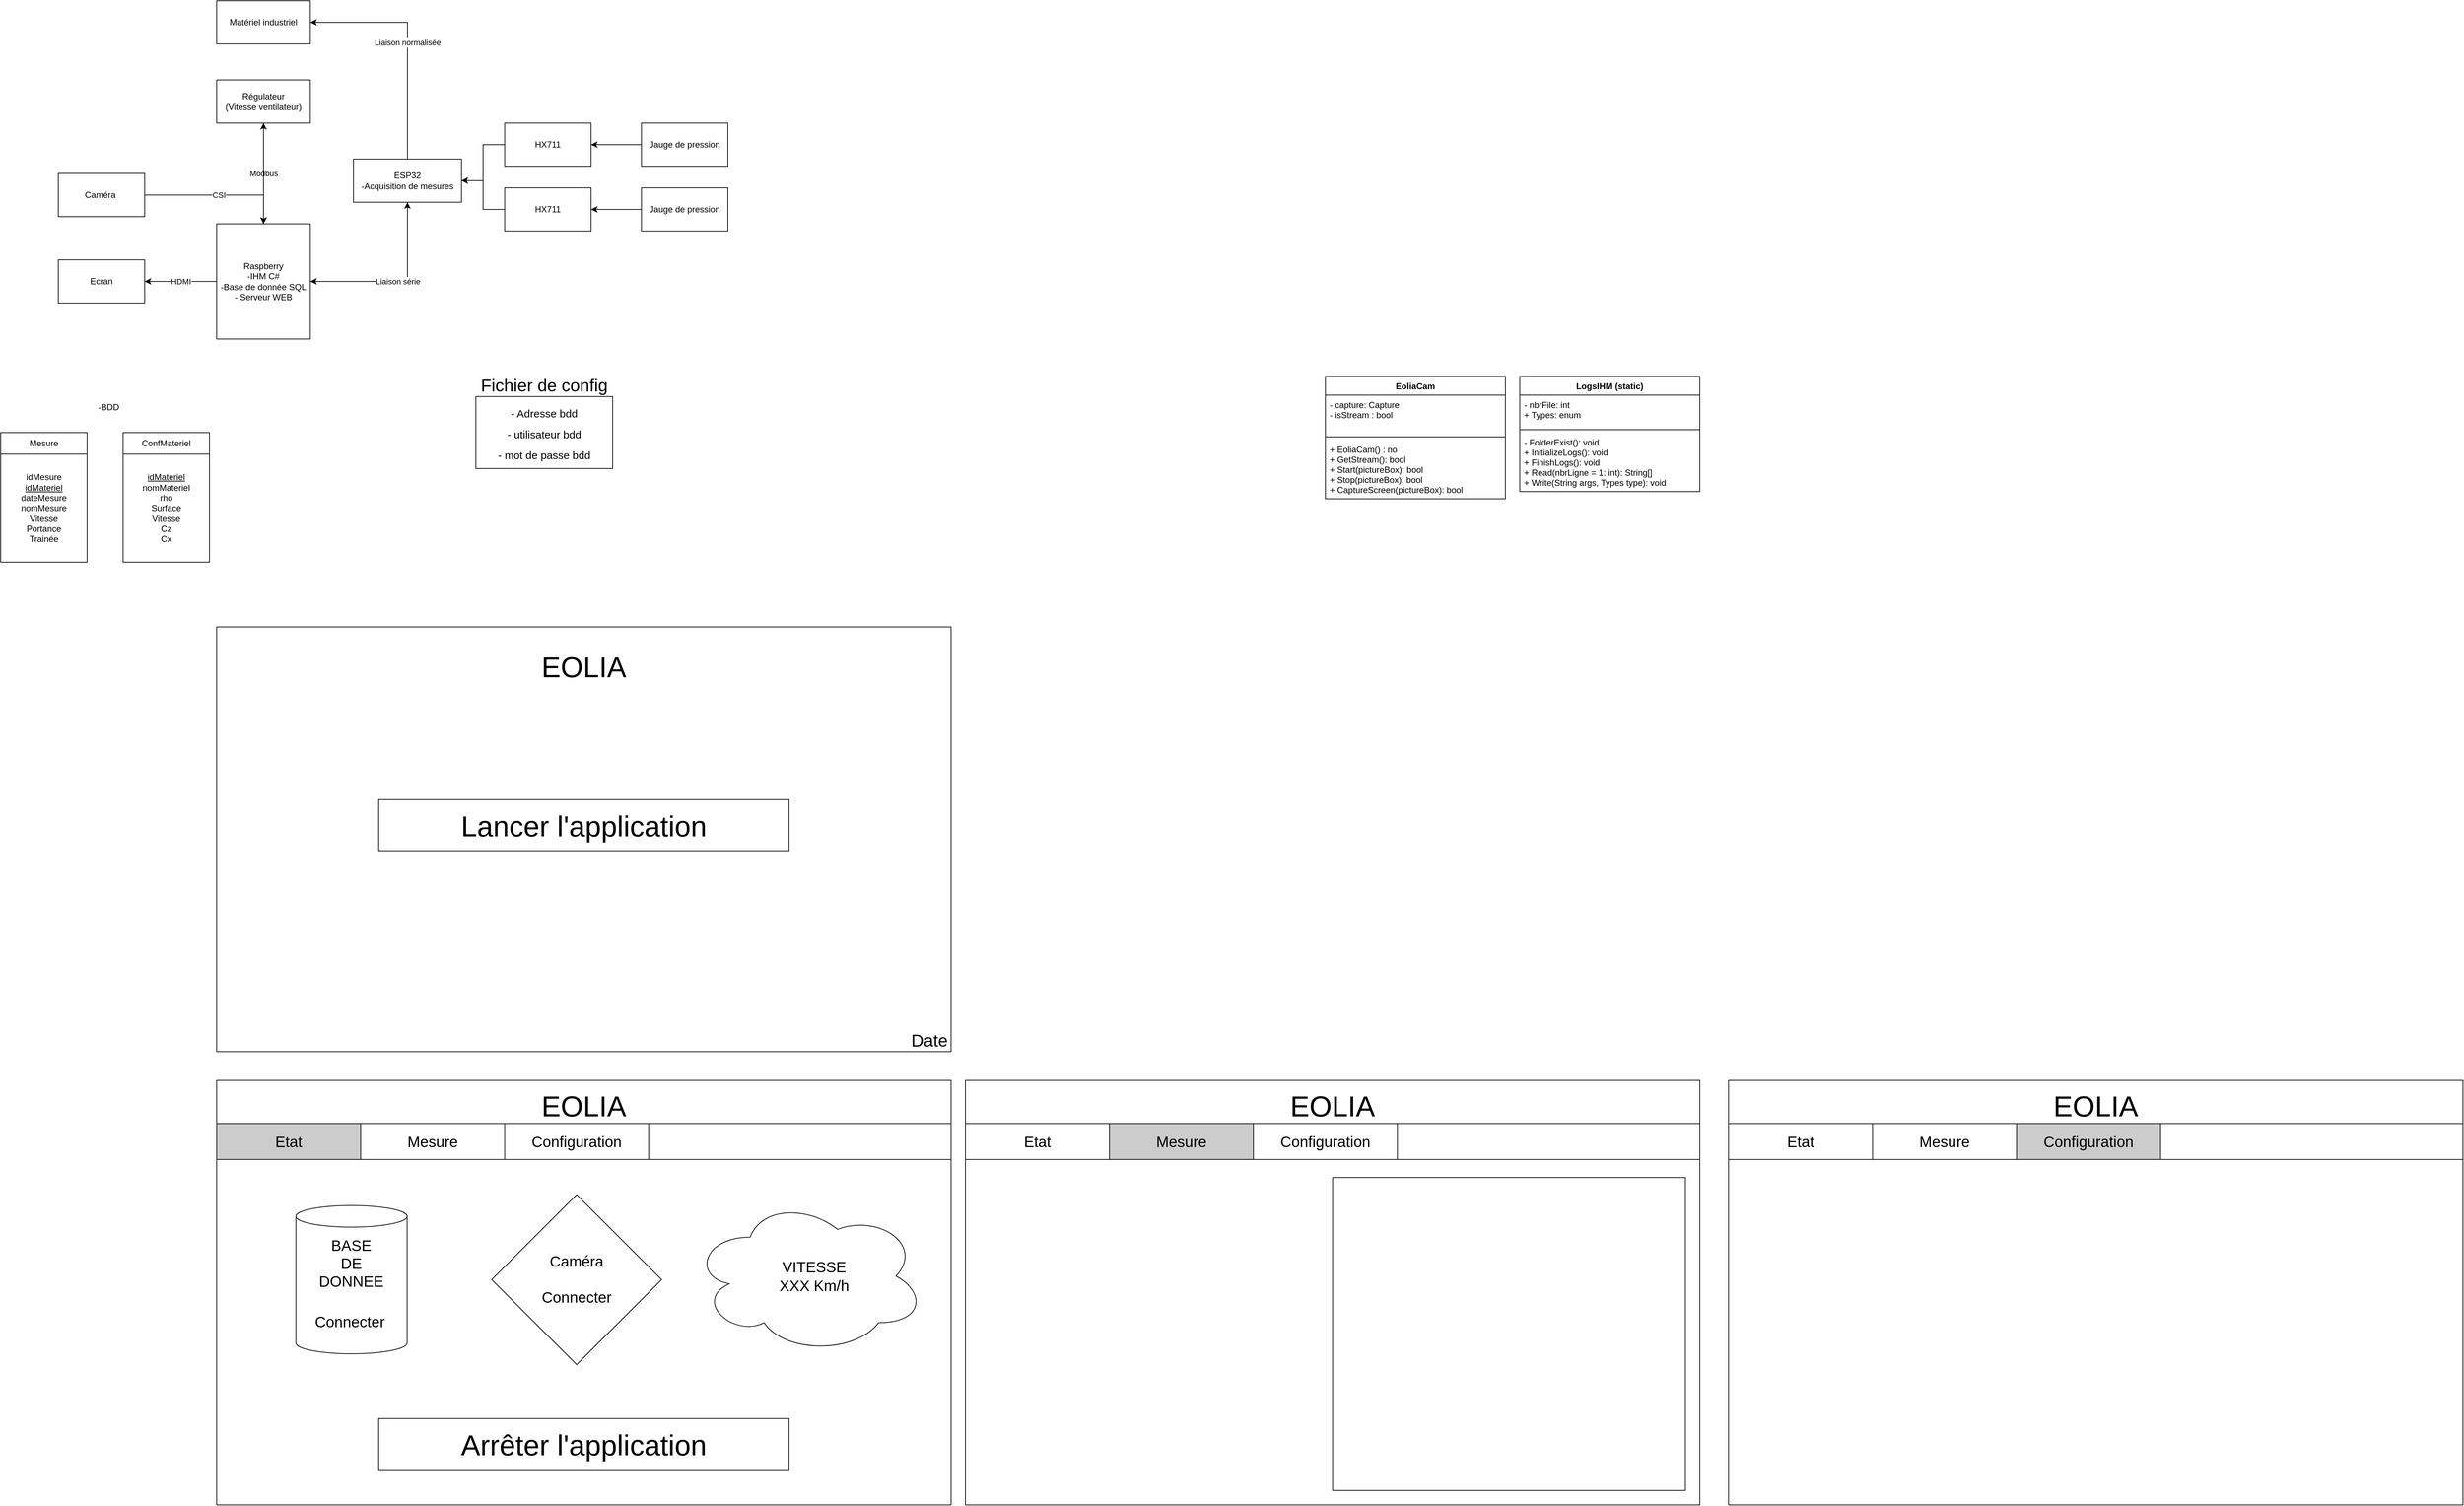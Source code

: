 <mxfile version="20.8.3" type="github">
  <diagram id="sAFR3K0FHI-QMzSaqLU8" name="Page-1">
    <mxGraphModel dx="304" dy="561" grid="1" gridSize="10" guides="1" tooltips="1" connect="1" arrows="1" fold="1" page="1" pageScale="1" pageWidth="827" pageHeight="1169" math="0" shadow="0">
      <root>
        <mxCell id="0" />
        <mxCell id="1" parent="0" />
        <mxCell id="JPDFNG_8sJOL_J7qTDZQ-5" value="Modbus" style="edgeStyle=orthogonalEdgeStyle;rounded=0;orthogonalLoop=1;jettySize=auto;html=1;exitX=0.5;exitY=1;exitDx=0;exitDy=0;entryX=0.5;entryY=0;entryDx=0;entryDy=0;" parent="1" source="JPDFNG_8sJOL_J7qTDZQ-1" target="JPDFNG_8sJOL_J7qTDZQ-2" edge="1">
          <mxGeometry relative="1" as="geometry" />
        </mxCell>
        <mxCell id="JPDFNG_8sJOL_J7qTDZQ-1" value="Régulateur&lt;br&gt;(Vitesse ventilateur)" style="rounded=0;whiteSpace=wrap;html=1;" parent="1" vertex="1">
          <mxGeometry x="320" y="190" width="130" height="60" as="geometry" />
        </mxCell>
        <mxCell id="JPDFNG_8sJOL_J7qTDZQ-9" value="HDMI" style="edgeStyle=orthogonalEdgeStyle;rounded=0;orthogonalLoop=1;jettySize=auto;html=1;exitX=0;exitY=0.5;exitDx=0;exitDy=0;entryX=1;entryY=0.5;entryDx=0;entryDy=0;" parent="1" source="JPDFNG_8sJOL_J7qTDZQ-2" target="JPDFNG_8sJOL_J7qTDZQ-7" edge="1">
          <mxGeometry relative="1" as="geometry" />
        </mxCell>
        <mxCell id="JPDFNG_8sJOL_J7qTDZQ-2" value="Raspberry&lt;br&gt;-IHM C#&lt;br&gt;-Base de donnée SQL&lt;br&gt;- Serveur WEB" style="rounded=0;whiteSpace=wrap;html=1;" parent="1" vertex="1">
          <mxGeometry x="320" y="390" width="130" height="160" as="geometry" />
        </mxCell>
        <mxCell id="JPDFNG_8sJOL_J7qTDZQ-4" value="CSI" style="edgeStyle=orthogonalEdgeStyle;rounded=0;orthogonalLoop=1;jettySize=auto;html=1;exitX=1;exitY=0.5;exitDx=0;exitDy=0;entryX=0.5;entryY=0;entryDx=0;entryDy=0;" parent="1" source="JPDFNG_8sJOL_J7qTDZQ-3" target="JPDFNG_8sJOL_J7qTDZQ-2" edge="1">
          <mxGeometry relative="1" as="geometry" />
        </mxCell>
        <mxCell id="JPDFNG_8sJOL_J7qTDZQ-3" value="Caméra&amp;nbsp;" style="rounded=0;whiteSpace=wrap;html=1;" parent="1" vertex="1">
          <mxGeometry x="100" y="320" width="120" height="60" as="geometry" />
        </mxCell>
        <mxCell id="JPDFNG_8sJOL_J7qTDZQ-6" value="Matériel industriel" style="rounded=0;whiteSpace=wrap;html=1;" parent="1" vertex="1">
          <mxGeometry x="320" y="80" width="130" height="60" as="geometry" />
        </mxCell>
        <mxCell id="JPDFNG_8sJOL_J7qTDZQ-7" value="Ecran" style="rounded=0;whiteSpace=wrap;html=1;" parent="1" vertex="1">
          <mxGeometry x="100" y="440" width="120" height="60" as="geometry" />
        </mxCell>
        <mxCell id="JPDFNG_8sJOL_J7qTDZQ-19" value="Liaison série&amp;nbsp;" style="edgeStyle=orthogonalEdgeStyle;rounded=0;orthogonalLoop=1;jettySize=auto;html=1;exitX=0.5;exitY=1;exitDx=0;exitDy=0;entryX=1;entryY=0.5;entryDx=0;entryDy=0;" parent="1" source="JPDFNG_8sJOL_J7qTDZQ-10" target="JPDFNG_8sJOL_J7qTDZQ-2" edge="1">
          <mxGeometry relative="1" as="geometry" />
        </mxCell>
        <mxCell id="JPDFNG_8sJOL_J7qTDZQ-20" value="Liaison normalisée" style="edgeStyle=orthogonalEdgeStyle;rounded=0;orthogonalLoop=1;jettySize=auto;html=1;exitX=0.5;exitY=0;exitDx=0;exitDy=0;entryX=1;entryY=0.5;entryDx=0;entryDy=0;" parent="1" source="JPDFNG_8sJOL_J7qTDZQ-10" target="JPDFNG_8sJOL_J7qTDZQ-6" edge="1">
          <mxGeometry relative="1" as="geometry" />
        </mxCell>
        <mxCell id="JPDFNG_8sJOL_J7qTDZQ-10" value="ESP32&lt;br&gt;-Acquisition de mesures" style="rounded=0;whiteSpace=wrap;html=1;" parent="1" vertex="1">
          <mxGeometry x="510" y="300" width="150" height="60" as="geometry" />
        </mxCell>
        <mxCell id="JPDFNG_8sJOL_J7qTDZQ-14" style="edgeStyle=orthogonalEdgeStyle;rounded=0;orthogonalLoop=1;jettySize=auto;html=1;exitX=0;exitY=0.5;exitDx=0;exitDy=0;entryX=1;entryY=0.5;entryDx=0;entryDy=0;" parent="1" source="JPDFNG_8sJOL_J7qTDZQ-11" target="JPDFNG_8sJOL_J7qTDZQ-10" edge="1">
          <mxGeometry relative="1" as="geometry" />
        </mxCell>
        <mxCell id="JPDFNG_8sJOL_J7qTDZQ-11" value="HX711" style="rounded=0;whiteSpace=wrap;html=1;" parent="1" vertex="1">
          <mxGeometry x="720" y="250" width="120" height="60" as="geometry" />
        </mxCell>
        <mxCell id="JPDFNG_8sJOL_J7qTDZQ-13" style="edgeStyle=orthogonalEdgeStyle;rounded=0;orthogonalLoop=1;jettySize=auto;html=1;exitX=0;exitY=0.5;exitDx=0;exitDy=0;entryX=1;entryY=0.5;entryDx=0;entryDy=0;" parent="1" source="JPDFNG_8sJOL_J7qTDZQ-12" target="JPDFNG_8sJOL_J7qTDZQ-10" edge="1">
          <mxGeometry relative="1" as="geometry" />
        </mxCell>
        <mxCell id="JPDFNG_8sJOL_J7qTDZQ-12" value="HX711" style="rounded=0;whiteSpace=wrap;html=1;" parent="1" vertex="1">
          <mxGeometry x="720" y="340" width="120" height="60" as="geometry" />
        </mxCell>
        <mxCell id="JPDFNG_8sJOL_J7qTDZQ-18" style="edgeStyle=orthogonalEdgeStyle;rounded=0;orthogonalLoop=1;jettySize=auto;html=1;exitX=0;exitY=0.5;exitDx=0;exitDy=0;entryX=1;entryY=0.5;entryDx=0;entryDy=0;" parent="1" source="JPDFNG_8sJOL_J7qTDZQ-15" target="JPDFNG_8sJOL_J7qTDZQ-11" edge="1">
          <mxGeometry relative="1" as="geometry" />
        </mxCell>
        <mxCell id="JPDFNG_8sJOL_J7qTDZQ-15" value="Jauge de pression" style="rounded=0;whiteSpace=wrap;html=1;" parent="1" vertex="1">
          <mxGeometry x="910" y="250" width="120" height="60" as="geometry" />
        </mxCell>
        <mxCell id="JPDFNG_8sJOL_J7qTDZQ-17" style="edgeStyle=orthogonalEdgeStyle;rounded=0;orthogonalLoop=1;jettySize=auto;html=1;exitX=0;exitY=0.5;exitDx=0;exitDy=0;entryX=1;entryY=0.5;entryDx=0;entryDy=0;" parent="1" source="JPDFNG_8sJOL_J7qTDZQ-16" target="JPDFNG_8sJOL_J7qTDZQ-12" edge="1">
          <mxGeometry relative="1" as="geometry" />
        </mxCell>
        <mxCell id="JPDFNG_8sJOL_J7qTDZQ-16" value="Jauge de pression" style="rounded=0;whiteSpace=wrap;html=1;" parent="1" vertex="1">
          <mxGeometry x="910" y="340" width="120" height="60" as="geometry" />
        </mxCell>
        <mxCell id="JPDFNG_8sJOL_J7qTDZQ-21" value="" style="endArrow=classic;startArrow=classic;html=1;rounded=0;entryX=0.5;entryY=1;entryDx=0;entryDy=0;exitX=0.5;exitY=0;exitDx=0;exitDy=0;" parent="1" source="JPDFNG_8sJOL_J7qTDZQ-2" target="JPDFNG_8sJOL_J7qTDZQ-1" edge="1">
          <mxGeometry width="50" height="50" relative="1" as="geometry">
            <mxPoint x="370" y="430" as="sourcePoint" />
            <mxPoint x="420" y="380" as="targetPoint" />
          </mxGeometry>
        </mxCell>
        <mxCell id="JPDFNG_8sJOL_J7qTDZQ-22" value="" style="endArrow=classic;html=1;rounded=0;entryX=0.5;entryY=1;entryDx=0;entryDy=0;" parent="1" target="JPDFNG_8sJOL_J7qTDZQ-10" edge="1">
          <mxGeometry width="50" height="50" relative="1" as="geometry">
            <mxPoint x="585" y="440" as="sourcePoint" />
            <mxPoint x="420" y="380" as="targetPoint" />
          </mxGeometry>
        </mxCell>
        <mxCell id="JPDFNG_8sJOL_J7qTDZQ-24" value="Mesure" style="rounded=0;whiteSpace=wrap;html=1;" parent="1" vertex="1">
          <mxGeometry x="20" y="680" width="120" height="30" as="geometry" />
        </mxCell>
        <mxCell id="JPDFNG_8sJOL_J7qTDZQ-25" value="-BDD" style="text;html=1;strokeColor=none;fillColor=none;align=center;verticalAlign=middle;whiteSpace=wrap;rounded=0;" parent="1" vertex="1">
          <mxGeometry x="140" y="630" width="60" height="30" as="geometry" />
        </mxCell>
        <mxCell id="JPDFNG_8sJOL_J7qTDZQ-26" value="idMesure&lt;br&gt;&lt;u&gt;idMateriel&lt;/u&gt;&lt;br&gt;dateMesure&lt;br&gt;nomMesure&lt;br&gt;Vitesse&lt;br&gt;Portance&lt;br&gt;Trainée" style="rounded=0;whiteSpace=wrap;html=1;" parent="1" vertex="1">
          <mxGeometry x="20" y="710" width="120" height="150" as="geometry" />
        </mxCell>
        <mxCell id="JPDFNG_8sJOL_J7qTDZQ-27" value="ConfMateriel" style="rounded=0;whiteSpace=wrap;html=1;" parent="1" vertex="1">
          <mxGeometry x="190" y="680" width="120" height="30" as="geometry" />
        </mxCell>
        <mxCell id="JPDFNG_8sJOL_J7qTDZQ-28" value="&lt;u&gt;idMateriel&lt;/u&gt;&lt;br&gt;nomMateriel&lt;br&gt;rho&lt;br&gt;Surface&lt;br&gt;Vitesse&lt;br&gt;Cz&lt;br&gt;Cx" style="rounded=0;whiteSpace=wrap;html=1;" parent="1" vertex="1">
          <mxGeometry x="190" y="710" width="120" height="150" as="geometry" />
        </mxCell>
        <mxCell id="JPDFNG_8sJOL_J7qTDZQ-29" value="" style="rounded=0;whiteSpace=wrap;html=1;" parent="1" vertex="1">
          <mxGeometry x="320" y="950" width="1020" height="590" as="geometry" />
        </mxCell>
        <mxCell id="JPDFNG_8sJOL_J7qTDZQ-32" value="&lt;font style=&quot;font-size: 40px;&quot;&gt;EOLIA&lt;/font&gt;" style="text;html=1;strokeColor=none;fillColor=none;align=center;verticalAlign=middle;whiteSpace=wrap;rounded=0;" parent="1" vertex="1">
          <mxGeometry x="770" y="990" width="120" height="30" as="geometry" />
        </mxCell>
        <mxCell id="JPDFNG_8sJOL_J7qTDZQ-33" value="Lancer l&#39;application" style="rounded=0;whiteSpace=wrap;html=1;fontSize=40;" parent="1" vertex="1">
          <mxGeometry x="545" y="1190" width="570" height="71" as="geometry" />
        </mxCell>
        <mxCell id="JPDFNG_8sJOL_J7qTDZQ-35" value="Date" style="text;html=1;strokeColor=none;fillColor=none;align=center;verticalAlign=middle;whiteSpace=wrap;rounded=0;fontSize=24;" parent="1" vertex="1">
          <mxGeometry x="1280" y="1510" width="60" height="30" as="geometry" />
        </mxCell>
        <mxCell id="JPDFNG_8sJOL_J7qTDZQ-37" value="&lt;font style=&quot;font-size: 15px;&quot;&gt;- Adresse bdd&lt;br&gt;- utilisateur bdd&lt;br&gt;- mot de passe bdd&lt;br&gt;&lt;/font&gt;" style="rounded=0;whiteSpace=wrap;html=1;fontSize=24;" parent="1" vertex="1">
          <mxGeometry x="680" y="630" width="190" height="100" as="geometry" />
        </mxCell>
        <mxCell id="JPDFNG_8sJOL_J7qTDZQ-38" value="Fichier de config" style="text;html=1;strokeColor=none;fillColor=none;align=center;verticalAlign=middle;whiteSpace=wrap;rounded=0;fontSize=24;" parent="1" vertex="1">
          <mxGeometry x="680" y="600" width="190" height="30" as="geometry" />
        </mxCell>
        <mxCell id="JPDFNG_8sJOL_J7qTDZQ-41" value="" style="rounded=0;whiteSpace=wrap;html=1;" parent="1" vertex="1">
          <mxGeometry x="320" y="1580" width="1020" height="590" as="geometry" />
        </mxCell>
        <mxCell id="JPDFNG_8sJOL_J7qTDZQ-42" value="&lt;font style=&quot;font-size: 40px;&quot;&gt;EOLIA&lt;/font&gt;" style="text;html=1;strokeColor=none;fillColor=none;align=center;verticalAlign=middle;whiteSpace=wrap;rounded=0;" parent="1" vertex="1">
          <mxGeometry x="770" y="1600" width="120" height="30" as="geometry" />
        </mxCell>
        <mxCell id="JPDFNG_8sJOL_J7qTDZQ-43" value="" style="rounded=0;whiteSpace=wrap;html=1;fontSize=15;" parent="1" vertex="1">
          <mxGeometry x="320" y="1670" width="1020" height="500" as="geometry" />
        </mxCell>
        <mxCell id="JPDFNG_8sJOL_J7qTDZQ-44" value="" style="rounded=0;whiteSpace=wrap;html=1;fontSize=15;" parent="1" vertex="1">
          <mxGeometry x="320" y="1640" width="1020" height="50" as="geometry" />
        </mxCell>
        <mxCell id="JPDFNG_8sJOL_J7qTDZQ-45" value="&lt;font style=&quot;font-size: 21px;&quot;&gt;Etat&lt;/font&gt;" style="rounded=0;whiteSpace=wrap;html=1;fontSize=15;fillColor=#CCCCCC;" parent="1" vertex="1">
          <mxGeometry x="320" y="1640" width="200" height="50" as="geometry" />
        </mxCell>
        <mxCell id="JPDFNG_8sJOL_J7qTDZQ-46" value="&lt;font style=&quot;font-size: 21px;&quot;&gt;Mesure&lt;/font&gt;" style="rounded=0;whiteSpace=wrap;html=1;fontSize=15;" parent="1" vertex="1">
          <mxGeometry x="520" y="1640" width="200" height="50" as="geometry" />
        </mxCell>
        <mxCell id="JPDFNG_8sJOL_J7qTDZQ-47" value="&lt;font style=&quot;font-size: 21px;&quot;&gt;Configuration&lt;/font&gt;" style="rounded=0;whiteSpace=wrap;html=1;fontSize=15;" parent="1" vertex="1">
          <mxGeometry x="720" y="1640" width="200" height="50" as="geometry" />
        </mxCell>
        <mxCell id="JPDFNG_8sJOL_J7qTDZQ-48" value="" style="rounded=0;whiteSpace=wrap;html=1;" parent="1" vertex="1">
          <mxGeometry x="1360" y="1580" width="1020" height="590" as="geometry" />
        </mxCell>
        <mxCell id="JPDFNG_8sJOL_J7qTDZQ-49" value="&lt;font style=&quot;font-size: 40px;&quot;&gt;EOLIA&lt;/font&gt;" style="text;html=1;strokeColor=none;fillColor=none;align=center;verticalAlign=middle;whiteSpace=wrap;rounded=0;" parent="1" vertex="1">
          <mxGeometry x="1810" y="1600" width="120" height="30" as="geometry" />
        </mxCell>
        <mxCell id="JPDFNG_8sJOL_J7qTDZQ-50" value="" style="rounded=0;whiteSpace=wrap;html=1;fontSize=15;" parent="1" vertex="1">
          <mxGeometry x="1360" y="1670" width="1020" height="500" as="geometry" />
        </mxCell>
        <mxCell id="JPDFNG_8sJOL_J7qTDZQ-51" value="" style="rounded=0;whiteSpace=wrap;html=1;fontSize=15;" parent="1" vertex="1">
          <mxGeometry x="1360" y="1640" width="1020" height="50" as="geometry" />
        </mxCell>
        <mxCell id="JPDFNG_8sJOL_J7qTDZQ-52" value="&lt;font style=&quot;font-size: 21px;&quot;&gt;Etat&lt;/font&gt;" style="rounded=0;whiteSpace=wrap;html=1;fontSize=15;fillColor=#FFFFFF;" parent="1" vertex="1">
          <mxGeometry x="1360" y="1640" width="200" height="50" as="geometry" />
        </mxCell>
        <mxCell id="JPDFNG_8sJOL_J7qTDZQ-53" value="&lt;font style=&quot;font-size: 21px;&quot;&gt;Mesure&lt;/font&gt;" style="rounded=0;whiteSpace=wrap;html=1;fontSize=15;fillColor=#CCCCCC;" parent="1" vertex="1">
          <mxGeometry x="1560" y="1640" width="200" height="50" as="geometry" />
        </mxCell>
        <mxCell id="JPDFNG_8sJOL_J7qTDZQ-54" value="&lt;font style=&quot;font-size: 21px;&quot;&gt;Configuration&lt;/font&gt;" style="rounded=0;whiteSpace=wrap;html=1;fontSize=15;" parent="1" vertex="1">
          <mxGeometry x="1760" y="1640" width="200" height="50" as="geometry" />
        </mxCell>
        <mxCell id="JPDFNG_8sJOL_J7qTDZQ-62" value="" style="rounded=0;whiteSpace=wrap;html=1;" parent="1" vertex="1">
          <mxGeometry x="2420" y="1580" width="1020" height="590" as="geometry" />
        </mxCell>
        <mxCell id="JPDFNG_8sJOL_J7qTDZQ-63" value="&lt;font style=&quot;font-size: 40px;&quot;&gt;EOLIA&lt;/font&gt;" style="text;html=1;strokeColor=none;fillColor=none;align=center;verticalAlign=middle;whiteSpace=wrap;rounded=0;" parent="1" vertex="1">
          <mxGeometry x="2870" y="1600" width="120" height="30" as="geometry" />
        </mxCell>
        <mxCell id="JPDFNG_8sJOL_J7qTDZQ-64" value="" style="rounded=0;whiteSpace=wrap;html=1;fontSize=15;" parent="1" vertex="1">
          <mxGeometry x="2420" y="1670" width="1020" height="500" as="geometry" />
        </mxCell>
        <mxCell id="JPDFNG_8sJOL_J7qTDZQ-65" value="" style="rounded=0;whiteSpace=wrap;html=1;fontSize=15;" parent="1" vertex="1">
          <mxGeometry x="2420" y="1640" width="1020" height="50" as="geometry" />
        </mxCell>
        <mxCell id="JPDFNG_8sJOL_J7qTDZQ-66" value="&lt;font style=&quot;font-size: 21px;&quot;&gt;Etat&lt;/font&gt;" style="rounded=0;whiteSpace=wrap;html=1;fontSize=15;fillColor=#FFFFFF;" parent="1" vertex="1">
          <mxGeometry x="2420" y="1640" width="200" height="50" as="geometry" />
        </mxCell>
        <mxCell id="JPDFNG_8sJOL_J7qTDZQ-67" value="&lt;font style=&quot;font-size: 21px;&quot;&gt;Mesure&lt;/font&gt;" style="rounded=0;whiteSpace=wrap;html=1;fontSize=15;" parent="1" vertex="1">
          <mxGeometry x="2620" y="1640" width="200" height="50" as="geometry" />
        </mxCell>
        <mxCell id="JPDFNG_8sJOL_J7qTDZQ-68" value="&lt;font style=&quot;font-size: 21px;&quot;&gt;Configuration&lt;/font&gt;" style="rounded=0;whiteSpace=wrap;html=1;fontSize=15;fillColor=#CCCCCC;" parent="1" vertex="1">
          <mxGeometry x="2820" y="1640" width="200" height="50" as="geometry" />
        </mxCell>
        <mxCell id="HuRnm2rSPpH4nqsMaASo-7" value="" style="rounded=0;whiteSpace=wrap;html=1;fontSize=21;" parent="1" vertex="1">
          <mxGeometry x="1870" y="1715" width="490" height="435" as="geometry" />
        </mxCell>
        <mxCell id="HuRnm2rSPpH4nqsMaASo-10" value="Arrêter l&#39;application" style="rounded=0;whiteSpace=wrap;html=1;fontSize=40;" parent="1" vertex="1">
          <mxGeometry x="545" y="2050" width="570" height="71" as="geometry" />
        </mxCell>
        <mxCell id="HuRnm2rSPpH4nqsMaASo-23" value="" style="ellipse;shape=cloud;whiteSpace=wrap;html=1;fontSize=21;" parent="1" vertex="1">
          <mxGeometry x="980" y="1744" width="324" height="216" as="geometry" />
        </mxCell>
        <mxCell id="HuRnm2rSPpH4nqsMaASo-24" value="VITESSE&lt;br&gt;XXX Km/h" style="text;html=1;strokeColor=none;fillColor=none;align=center;verticalAlign=middle;whiteSpace=wrap;rounded=0;fontSize=21;" parent="1" vertex="1">
          <mxGeometry x="1070" y="1822" width="160" height="60" as="geometry" />
        </mxCell>
        <mxCell id="HuRnm2rSPpH4nqsMaASo-26" value="" style="shape=cylinder3;whiteSpace=wrap;html=1;boundedLbl=1;backgroundOutline=1;size=15;fontSize=21;" parent="1" vertex="1">
          <mxGeometry x="430" y="1754" width="154.5" height="206" as="geometry" />
        </mxCell>
        <mxCell id="HuRnm2rSPpH4nqsMaASo-27" value="BASE&lt;br&gt;DE&lt;br&gt;DONNEE" style="text;html=1;strokeColor=none;fillColor=none;align=center;verticalAlign=middle;whiteSpace=wrap;rounded=0;fontSize=21;" parent="1" vertex="1">
          <mxGeometry x="467.25" y="1818" width="80" height="32" as="geometry" />
        </mxCell>
        <mxCell id="HuRnm2rSPpH4nqsMaASo-30" value="Connecter" style="text;html=1;strokeColor=none;fillColor=none;align=center;verticalAlign=middle;whiteSpace=wrap;rounded=0;fontSize=21;" parent="1" vertex="1">
          <mxGeometry x="450" y="1900" width="110" height="30" as="geometry" />
        </mxCell>
        <mxCell id="HuRnm2rSPpH4nqsMaASo-33" value="" style="rhombus;whiteSpace=wrap;html=1;fontSize=21;" parent="1" vertex="1">
          <mxGeometry x="702" y="1739" width="236" height="236" as="geometry" />
        </mxCell>
        <mxCell id="HuRnm2rSPpH4nqsMaASo-34" value="Caméra&lt;br&gt;&lt;br&gt;Connecter" style="text;html=1;strokeColor=none;fillColor=none;align=center;verticalAlign=middle;whiteSpace=wrap;rounded=0;fontSize=21;" parent="1" vertex="1">
          <mxGeometry x="790" y="1841" width="60" height="30" as="geometry" />
        </mxCell>
        <mxCell id="S_WBxvZwrHdkooQUaEvx-6" value="LogsIHM (static)&#xa;" style="swimlane;fontStyle=1;align=center;verticalAlign=top;childLayout=stackLayout;horizontal=1;startSize=26;horizontalStack=0;resizeParent=1;resizeParentMax=0;resizeLast=0;collapsible=1;marginBottom=0;" parent="1" vertex="1">
          <mxGeometry x="2130" y="602" width="250" height="160" as="geometry" />
        </mxCell>
        <mxCell id="S_WBxvZwrHdkooQUaEvx-7" value="- nbrFile: int&#xa;+ Types: enum" style="text;strokeColor=none;fillColor=none;align=left;verticalAlign=top;spacingLeft=4;spacingRight=4;overflow=hidden;rotatable=0;points=[[0,0.5],[1,0.5]];portConstraint=eastwest;" parent="S_WBxvZwrHdkooQUaEvx-6" vertex="1">
          <mxGeometry y="26" width="250" height="44" as="geometry" />
        </mxCell>
        <mxCell id="S_WBxvZwrHdkooQUaEvx-8" value="" style="line;strokeWidth=1;fillColor=none;align=left;verticalAlign=middle;spacingTop=-1;spacingLeft=3;spacingRight=3;rotatable=0;labelPosition=right;points=[];portConstraint=eastwest;strokeColor=inherit;" parent="S_WBxvZwrHdkooQUaEvx-6" vertex="1">
          <mxGeometry y="70" width="250" height="8" as="geometry" />
        </mxCell>
        <mxCell id="S_WBxvZwrHdkooQUaEvx-9" value="- FolderExist(): void&#xa;+ InitializeLogs(): void&#xa;+ FinishLogs(): void&#xa;+ Read(nbrLigne = 1: int): String[]&#xa;+ Write(String args, Types type): void" style="text;strokeColor=none;fillColor=none;align=left;verticalAlign=top;spacingLeft=4;spacingRight=4;overflow=hidden;rotatable=0;points=[[0,0.5],[1,0.5]];portConstraint=eastwest;" parent="S_WBxvZwrHdkooQUaEvx-6" vertex="1">
          <mxGeometry y="78" width="250" height="82" as="geometry" />
        </mxCell>
        <mxCell id="EXrrTwu7yXLMnrCZga6P-1" value="EoliaCam" style="swimlane;fontStyle=1;align=center;verticalAlign=top;childLayout=stackLayout;horizontal=1;startSize=26;horizontalStack=0;resizeParent=1;resizeParentMax=0;resizeLast=0;collapsible=1;marginBottom=0;" vertex="1" parent="1">
          <mxGeometry x="1860" y="602" width="250" height="170" as="geometry" />
        </mxCell>
        <mxCell id="EXrrTwu7yXLMnrCZga6P-2" value="- capture: Capture&#xa;- isStream : bool" style="text;strokeColor=none;fillColor=none;align=left;verticalAlign=top;spacingLeft=4;spacingRight=4;overflow=hidden;rotatable=0;points=[[0,0.5],[1,0.5]];portConstraint=eastwest;" vertex="1" parent="EXrrTwu7yXLMnrCZga6P-1">
          <mxGeometry y="26" width="250" height="54" as="geometry" />
        </mxCell>
        <mxCell id="EXrrTwu7yXLMnrCZga6P-3" value="" style="line;strokeWidth=1;fillColor=none;align=left;verticalAlign=middle;spacingTop=-1;spacingLeft=3;spacingRight=3;rotatable=0;labelPosition=right;points=[];portConstraint=eastwest;strokeColor=inherit;" vertex="1" parent="EXrrTwu7yXLMnrCZga6P-1">
          <mxGeometry y="80" width="250" height="8" as="geometry" />
        </mxCell>
        <mxCell id="EXrrTwu7yXLMnrCZga6P-4" value="+ EoliaCam() : no&#xa;+ GetStream(): bool&#xa;+ Start(pictureBox): bool&#xa;+ Stop(pictureBox): bool&#xa;+ CaptureScreen(pictureBox): bool&#xa;" style="text;strokeColor=none;fillColor=none;align=left;verticalAlign=top;spacingLeft=4;spacingRight=4;overflow=hidden;rotatable=0;points=[[0,0.5],[1,0.5]];portConstraint=eastwest;" vertex="1" parent="EXrrTwu7yXLMnrCZga6P-1">
          <mxGeometry y="88" width="250" height="82" as="geometry" />
        </mxCell>
      </root>
    </mxGraphModel>
  </diagram>
</mxfile>
